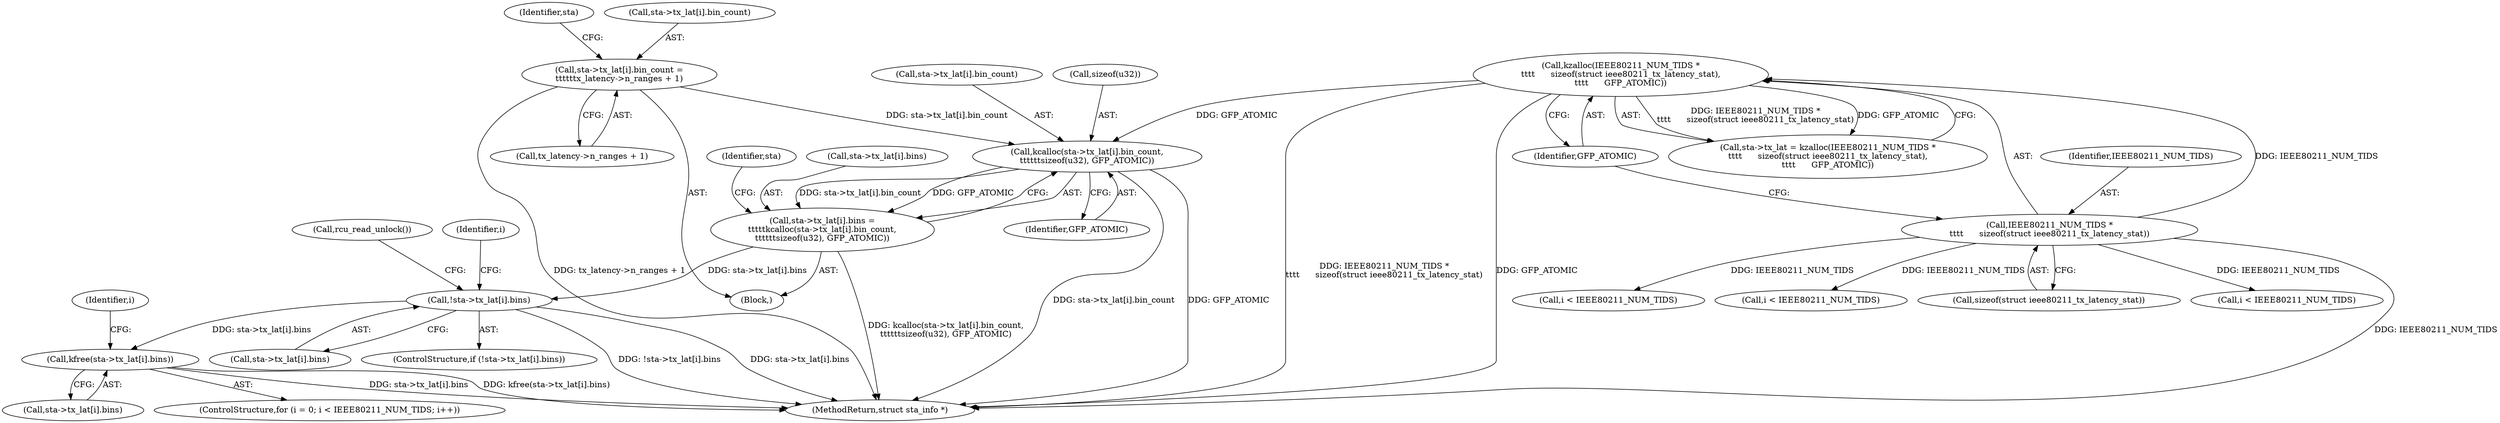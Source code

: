 digraph "0_linux_1d147bfa64293b2723c4fec50922168658e613ba_0@API" {
"1000201" [label="(Call,kcalloc(sta->tx_lat[i].bin_count,\n\t\t\t\t\t\tsizeof(u32), GFP_ATOMIC))"];
"1000180" [label="(Call,sta->tx_lat[i].bin_count =\n\t\t\t\t\ttx_latency->n_ranges + 1)"];
"1000151" [label="(Call,kzalloc(IEEE80211_NUM_TIDS *\n\t\t\t\t      sizeof(struct ieee80211_tx_latency_stat),\n\t\t\t\t      GFP_ATOMIC))"];
"1000152" [label="(Call,IEEE80211_NUM_TIDS *\n\t\t\t\t      sizeof(struct ieee80211_tx_latency_stat))"];
"1000193" [label="(Call,sta->tx_lat[i].bins =\n\t\t\t\t\tkcalloc(sta->tx_lat[i].bin_count,\n\t\t\t\t\t\tsizeof(u32), GFP_ATOMIC))"];
"1000213" [label="(Call,!sta->tx_lat[i].bins)"];
"1000512" [label="(Call,kfree(sta->tx_lat[i].bins))"];
"1000214" [label="(Call,sta->tx_lat[i].bins)"];
"1000151" [label="(Call,kzalloc(IEEE80211_NUM_TIDS *\n\t\t\t\t      sizeof(struct ieee80211_tx_latency_stat),\n\t\t\t\t      GFP_ATOMIC))"];
"1000211" [label="(Identifier,GFP_ATOMIC)"];
"1000201" [label="(Call,kcalloc(sta->tx_lat[i].bin_count,\n\t\t\t\t\t\tsizeof(u32), GFP_ATOMIC))"];
"1000147" [label="(Call,sta->tx_lat = kzalloc(IEEE80211_NUM_TIDS *\n\t\t\t\t      sizeof(struct ieee80211_tx_latency_stat),\n\t\t\t\t      GFP_ATOMIC))"];
"1000193" [label="(Call,sta->tx_lat[i].bins =\n\t\t\t\t\tkcalloc(sta->tx_lat[i].bin_count,\n\t\t\t\t\t\tsizeof(u32), GFP_ATOMIC))"];
"1000202" [label="(Call,sta->tx_lat[i].bin_count)"];
"1000153" [label="(Identifier,IEEE80211_NUM_TIDS)"];
"1000156" [label="(Identifier,GFP_ATOMIC)"];
"1000213" [label="(Call,!sta->tx_lat[i].bins)"];
"1000197" [label="(Identifier,sta)"];
"1000180" [label="(Call,sta->tx_lat[i].bin_count =\n\t\t\t\t\ttx_latency->n_ranges + 1)"];
"1000152" [label="(Call,IEEE80211_NUM_TIDS *\n\t\t\t\t      sizeof(struct ieee80211_tx_latency_stat))"];
"1000513" [label="(Call,sta->tx_lat[i].bins)"];
"1000178" [label="(Identifier,i)"];
"1000194" [label="(Call,sta->tx_lat[i].bins)"];
"1000212" [label="(ControlStructure,if (!sta->tx_lat[i].bins))"];
"1000512" [label="(Call,kfree(sta->tx_lat[i].bins))"];
"1000528" [label="(MethodReturn,struct sta_info *)"];
"1000507" [label="(Call,i < IEEE80211_NUM_TIDS)"];
"1000188" [label="(Call,tx_latency->n_ranges + 1)"];
"1000503" [label="(ControlStructure,for (i = 0; i < IEEE80211_NUM_TIDS; i++))"];
"1000222" [label="(Call,rcu_read_unlock())"];
"1000179" [label="(Block,)"];
"1000511" [label="(Identifier,i)"];
"1000357" [label="(Call,i < IEEE80211_NUM_TIDS)"];
"1000209" [label="(Call,sizeof(u32))"];
"1000154" [label="(Call,sizeof(struct ieee80211_tx_latency_stat))"];
"1000181" [label="(Call,sta->tx_lat[i].bin_count)"];
"1000217" [label="(Identifier,sta)"];
"1000174" [label="(Call,i < IEEE80211_NUM_TIDS)"];
"1000201" -> "1000193"  [label="AST: "];
"1000201" -> "1000211"  [label="CFG: "];
"1000202" -> "1000201"  [label="AST: "];
"1000209" -> "1000201"  [label="AST: "];
"1000211" -> "1000201"  [label="AST: "];
"1000193" -> "1000201"  [label="CFG: "];
"1000201" -> "1000528"  [label="DDG: GFP_ATOMIC"];
"1000201" -> "1000528"  [label="DDG: sta->tx_lat[i].bin_count"];
"1000201" -> "1000193"  [label="DDG: sta->tx_lat[i].bin_count"];
"1000201" -> "1000193"  [label="DDG: GFP_ATOMIC"];
"1000180" -> "1000201"  [label="DDG: sta->tx_lat[i].bin_count"];
"1000151" -> "1000201"  [label="DDG: GFP_ATOMIC"];
"1000180" -> "1000179"  [label="AST: "];
"1000180" -> "1000188"  [label="CFG: "];
"1000181" -> "1000180"  [label="AST: "];
"1000188" -> "1000180"  [label="AST: "];
"1000197" -> "1000180"  [label="CFG: "];
"1000180" -> "1000528"  [label="DDG: tx_latency->n_ranges + 1"];
"1000151" -> "1000147"  [label="AST: "];
"1000151" -> "1000156"  [label="CFG: "];
"1000152" -> "1000151"  [label="AST: "];
"1000156" -> "1000151"  [label="AST: "];
"1000147" -> "1000151"  [label="CFG: "];
"1000151" -> "1000528"  [label="DDG: IEEE80211_NUM_TIDS *\n\t\t\t\t      sizeof(struct ieee80211_tx_latency_stat)"];
"1000151" -> "1000528"  [label="DDG: GFP_ATOMIC"];
"1000151" -> "1000147"  [label="DDG: IEEE80211_NUM_TIDS *\n\t\t\t\t      sizeof(struct ieee80211_tx_latency_stat)"];
"1000151" -> "1000147"  [label="DDG: GFP_ATOMIC"];
"1000152" -> "1000151"  [label="DDG: IEEE80211_NUM_TIDS"];
"1000152" -> "1000154"  [label="CFG: "];
"1000153" -> "1000152"  [label="AST: "];
"1000154" -> "1000152"  [label="AST: "];
"1000156" -> "1000152"  [label="CFG: "];
"1000152" -> "1000528"  [label="DDG: IEEE80211_NUM_TIDS"];
"1000152" -> "1000174"  [label="DDG: IEEE80211_NUM_TIDS"];
"1000152" -> "1000357"  [label="DDG: IEEE80211_NUM_TIDS"];
"1000152" -> "1000507"  [label="DDG: IEEE80211_NUM_TIDS"];
"1000193" -> "1000179"  [label="AST: "];
"1000194" -> "1000193"  [label="AST: "];
"1000217" -> "1000193"  [label="CFG: "];
"1000193" -> "1000528"  [label="DDG: kcalloc(sta->tx_lat[i].bin_count,\n\t\t\t\t\t\tsizeof(u32), GFP_ATOMIC)"];
"1000193" -> "1000213"  [label="DDG: sta->tx_lat[i].bins"];
"1000213" -> "1000212"  [label="AST: "];
"1000213" -> "1000214"  [label="CFG: "];
"1000214" -> "1000213"  [label="AST: "];
"1000222" -> "1000213"  [label="CFG: "];
"1000178" -> "1000213"  [label="CFG: "];
"1000213" -> "1000528"  [label="DDG: sta->tx_lat[i].bins"];
"1000213" -> "1000528"  [label="DDG: !sta->tx_lat[i].bins"];
"1000213" -> "1000512"  [label="DDG: sta->tx_lat[i].bins"];
"1000512" -> "1000503"  [label="AST: "];
"1000512" -> "1000513"  [label="CFG: "];
"1000513" -> "1000512"  [label="AST: "];
"1000511" -> "1000512"  [label="CFG: "];
"1000512" -> "1000528"  [label="DDG: sta->tx_lat[i].bins"];
"1000512" -> "1000528"  [label="DDG: kfree(sta->tx_lat[i].bins)"];
}
